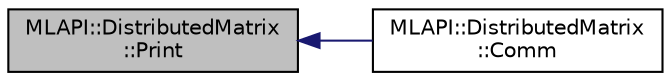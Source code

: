 digraph "MLAPI::DistributedMatrix::Print"
{
  edge [fontname="Helvetica",fontsize="10",labelfontname="Helvetica",labelfontsize="10"];
  node [fontname="Helvetica",fontsize="10",shape=record];
  rankdir="LR";
  Node123 [label="MLAPI::DistributedMatrix\l::Print",height=0.2,width=0.4,color="black", fillcolor="grey75", style="filled", fontcolor="black"];
  Node123 -> Node124 [dir="back",color="midnightblue",fontsize="10",style="solid",fontname="Helvetica"];
  Node124 [label="MLAPI::DistributedMatrix\l::Comm",height=0.2,width=0.4,color="black", fillcolor="white", style="filled",URL="$d1/dfc/class_m_l_a_p_i_1_1_distributed_matrix.html#a39773e2d654a0cac304a0698d577bca7"];
}
